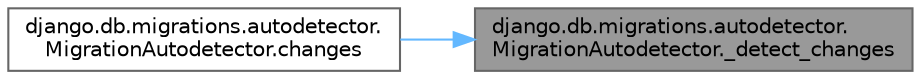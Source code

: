 digraph "django.db.migrations.autodetector.MigrationAutodetector._detect_changes"
{
 // LATEX_PDF_SIZE
  bgcolor="transparent";
  edge [fontname=Helvetica,fontsize=10,labelfontname=Helvetica,labelfontsize=10];
  node [fontname=Helvetica,fontsize=10,shape=box,height=0.2,width=0.4];
  rankdir="RL";
  Node1 [id="Node000001",label="django.db.migrations.autodetector.\lMigrationAutodetector._detect_changes",height=0.2,width=0.4,color="gray40", fillcolor="grey60", style="filled", fontcolor="black",tooltip=" "];
  Node1 -> Node2 [id="edge1_Node000001_Node000002",dir="back",color="steelblue1",style="solid",tooltip=" "];
  Node2 [id="Node000002",label="django.db.migrations.autodetector.\lMigrationAutodetector.changes",height=0.2,width=0.4,color="grey40", fillcolor="white", style="filled",URL="$classdjango_1_1db_1_1migrations_1_1autodetector_1_1_migration_autodetector.html#a4696ea29c1b4635ca86503a8e783daea",tooltip=" "];
}
